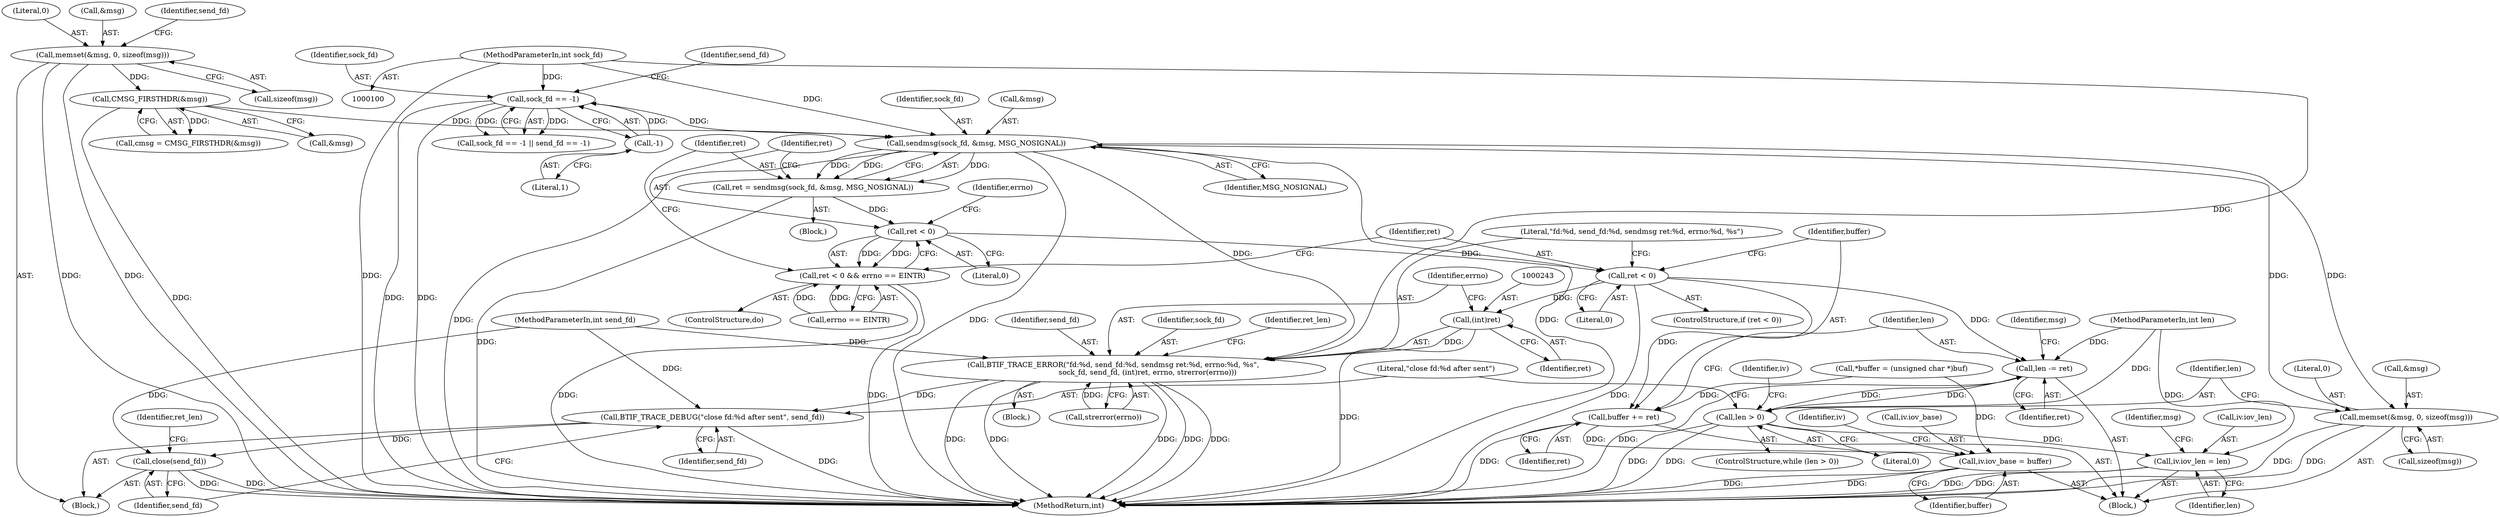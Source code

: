 digraph "0_Android_472271b153c5dc53c28beac55480a8d8434b2d5c_47@API" {
"1000221" [label="(Call,sendmsg(sock_fd, &msg, MSG_NOSIGNAL))"];
"1000129" [label="(Call,sock_fd == -1)"];
"1000101" [label="(MethodParameterIn,int sock_fd)"];
"1000131" [label="(Call,-1)"];
"1000259" [label="(Call,memset(&msg, 0, sizeof(msg)))"];
"1000221" [label="(Call,sendmsg(sock_fd, &msg, MSG_NOSIGNAL))"];
"1000153" [label="(Call,CMSG_FIRSTHDR(&msg))"];
"1000114" [label="(Call,memset(&msg, 0, sizeof(msg)))"];
"1000219" [label="(Call,ret = sendmsg(sock_fd, &msg, MSG_NOSIGNAL))"];
"1000227" [label="(Call,ret < 0)"];
"1000226" [label="(Call,ret < 0 && errno == EINTR)"];
"1000234" [label="(Call,ret < 0)"];
"1000242" [label="(Call,(int)ret)"];
"1000238" [label="(Call,BTIF_TRACE_ERROR(\"fd:%d, send_fd:%d, sendmsg ret:%d, errno:%d, %s\",\n                              sock_fd, send_fd, (int)ret, errno, strerror(errno)))"];
"1000265" [label="(Call,BTIF_TRACE_DEBUG(\"close fd:%d after sent\", send_fd))"];
"1000268" [label="(Call,close(send_fd))"];
"1000253" [label="(Call,buffer += ret)"];
"1000196" [label="(Call,iv.iov_base = buffer)"];
"1000256" [label="(Call,len -= ret)"];
"1000185" [label="(Call,len > 0)"];
"1000201" [label="(Call,iv.iov_len = len)"];
"1000241" [label="(Identifier,send_fd)"];
"1000114" [label="(Call,memset(&msg, 0, sizeof(msg)))"];
"1000271" [label="(Identifier,ret_len)"];
"1000134" [label="(Identifier,send_fd)"];
"1000186" [label="(Identifier,len)"];
"1000221" [label="(Call,sendmsg(sock_fd, &msg, MSG_NOSIGNAL))"];
"1000263" [label="(Call,sizeof(msg))"];
"1000266" [label="(Literal,\"close fd:%d after sent\")"];
"1000184" [label="(ControlStructure,while (len > 0))"];
"1000201" [label="(Call,iv.iov_len = len)"];
"1000151" [label="(Call,cmsg = CMSG_FIRSTHDR(&msg))"];
"1000217" [label="(ControlStructure,do)"];
"1000268" [label="(Call,close(send_fd))"];
"1000227" [label="(Call,ret < 0)"];
"1000228" [label="(Identifier,ret)"];
"1000226" [label="(Call,ret < 0 && errno == EINTR)"];
"1000239" [label="(Literal,\"fd:%d, send_fd:%d, sendmsg ret:%d, errno:%d, %s\")"];
"1000260" [label="(Call,&msg)"];
"1000219" [label="(Call,ret = sendmsg(sock_fd, &msg, MSG_NOSIGNAL))"];
"1000117" [label="(Literal,0)"];
"1000104" [label="(MethodParameterIn,int send_fd)"];
"1000245" [label="(Identifier,errno)"];
"1000229" [label="(Literal,0)"];
"1000262" [label="(Literal,0)"];
"1000272" [label="(MethodReturn,int)"];
"1000230" [label="(Call,errno == EINTR)"];
"1000246" [label="(Call,strerror(errno))"];
"1000240" [label="(Identifier,sock_fd)"];
"1000132" [label="(Literal,1)"];
"1000233" [label="(ControlStructure,if (ret < 0))"];
"1000101" [label="(MethodParameterIn,int sock_fd)"];
"1000196" [label="(Call,iv.iov_base = buffer)"];
"1000115" [label="(Call,&msg)"];
"1000188" [label="(Block,)"];
"1000234" [label="(Call,ret < 0)"];
"1000225" [label="(Identifier,MSG_NOSIGNAL)"];
"1000261" [label="(Identifier,msg)"];
"1000235" [label="(Identifier,ret)"];
"1000124" [label="(Identifier,send_fd)"];
"1000187" [label="(Literal,0)"];
"1000131" [label="(Call,-1)"];
"1000220" [label="(Identifier,ret)"];
"1000200" [label="(Identifier,buffer)"];
"1000231" [label="(Identifier,errno)"];
"1000103" [label="(MethodParameterIn,int len)"];
"1000237" [label="(Block,)"];
"1000185" [label="(Call,len > 0)"];
"1000203" [label="(Identifier,iv)"];
"1000259" [label="(Call,memset(&msg, 0, sizeof(msg)))"];
"1000208" [label="(Identifier,msg)"];
"1000238" [label="(Call,BTIF_TRACE_ERROR(\"fd:%d, send_fd:%d, sendmsg ret:%d, errno:%d, %s\",\n                              sock_fd, send_fd, (int)ret, errno, strerror(errno)))"];
"1000118" [label="(Call,sizeof(msg))"];
"1000244" [label="(Identifier,ret)"];
"1000192" [label="(Identifier,iv)"];
"1000256" [label="(Call,len -= ret)"];
"1000236" [label="(Literal,0)"];
"1000253" [label="(Call,buffer += ret)"];
"1000205" [label="(Identifier,len)"];
"1000197" [label="(Call,iv.iov_base)"];
"1000222" [label="(Identifier,sock_fd)"];
"1000242" [label="(Call,(int)ret)"];
"1000202" [label="(Call,iv.iov_len)"];
"1000153" [label="(Call,CMSG_FIRSTHDR(&msg))"];
"1000255" [label="(Identifier,ret)"];
"1000218" [label="(Block,)"];
"1000129" [label="(Call,sock_fd == -1)"];
"1000223" [label="(Call,&msg)"];
"1000249" [label="(Identifier,ret_len)"];
"1000257" [label="(Identifier,len)"];
"1000267" [label="(Identifier,send_fd)"];
"1000269" [label="(Identifier,send_fd)"];
"1000105" [label="(Block,)"];
"1000254" [label="(Identifier,buffer)"];
"1000265" [label="(Call,BTIF_TRACE_DEBUG(\"close fd:%d after sent\", send_fd))"];
"1000109" [label="(Call,*buffer = (unsigned char *)buf)"];
"1000154" [label="(Call,&msg)"];
"1000130" [label="(Identifier,sock_fd)"];
"1000128" [label="(Call,sock_fd == -1 || send_fd == -1)"];
"1000258" [label="(Identifier,ret)"];
"1000221" -> "1000219"  [label="AST: "];
"1000221" -> "1000225"  [label="CFG: "];
"1000222" -> "1000221"  [label="AST: "];
"1000223" -> "1000221"  [label="AST: "];
"1000225" -> "1000221"  [label="AST: "];
"1000219" -> "1000221"  [label="CFG: "];
"1000221" -> "1000272"  [label="DDG: "];
"1000221" -> "1000272"  [label="DDG: "];
"1000221" -> "1000272"  [label="DDG: "];
"1000221" -> "1000219"  [label="DDG: "];
"1000221" -> "1000219"  [label="DDG: "];
"1000221" -> "1000219"  [label="DDG: "];
"1000129" -> "1000221"  [label="DDG: "];
"1000101" -> "1000221"  [label="DDG: "];
"1000259" -> "1000221"  [label="DDG: "];
"1000153" -> "1000221"  [label="DDG: "];
"1000221" -> "1000238"  [label="DDG: "];
"1000221" -> "1000259"  [label="DDG: "];
"1000129" -> "1000128"  [label="AST: "];
"1000129" -> "1000131"  [label="CFG: "];
"1000130" -> "1000129"  [label="AST: "];
"1000131" -> "1000129"  [label="AST: "];
"1000134" -> "1000129"  [label="CFG: "];
"1000128" -> "1000129"  [label="CFG: "];
"1000129" -> "1000272"  [label="DDG: "];
"1000129" -> "1000272"  [label="DDG: "];
"1000129" -> "1000128"  [label="DDG: "];
"1000129" -> "1000128"  [label="DDG: "];
"1000101" -> "1000129"  [label="DDG: "];
"1000131" -> "1000129"  [label="DDG: "];
"1000101" -> "1000100"  [label="AST: "];
"1000101" -> "1000272"  [label="DDG: "];
"1000101" -> "1000238"  [label="DDG: "];
"1000131" -> "1000132"  [label="CFG: "];
"1000132" -> "1000131"  [label="AST: "];
"1000259" -> "1000188"  [label="AST: "];
"1000259" -> "1000263"  [label="CFG: "];
"1000260" -> "1000259"  [label="AST: "];
"1000262" -> "1000259"  [label="AST: "];
"1000263" -> "1000259"  [label="AST: "];
"1000186" -> "1000259"  [label="CFG: "];
"1000259" -> "1000272"  [label="DDG: "];
"1000259" -> "1000272"  [label="DDG: "];
"1000153" -> "1000151"  [label="AST: "];
"1000153" -> "1000154"  [label="CFG: "];
"1000154" -> "1000153"  [label="AST: "];
"1000151" -> "1000153"  [label="CFG: "];
"1000153" -> "1000272"  [label="DDG: "];
"1000153" -> "1000151"  [label="DDG: "];
"1000114" -> "1000153"  [label="DDG: "];
"1000114" -> "1000105"  [label="AST: "];
"1000114" -> "1000118"  [label="CFG: "];
"1000115" -> "1000114"  [label="AST: "];
"1000117" -> "1000114"  [label="AST: "];
"1000118" -> "1000114"  [label="AST: "];
"1000124" -> "1000114"  [label="CFG: "];
"1000114" -> "1000272"  [label="DDG: "];
"1000114" -> "1000272"  [label="DDG: "];
"1000219" -> "1000218"  [label="AST: "];
"1000220" -> "1000219"  [label="AST: "];
"1000228" -> "1000219"  [label="CFG: "];
"1000219" -> "1000272"  [label="DDG: "];
"1000219" -> "1000227"  [label="DDG: "];
"1000227" -> "1000226"  [label="AST: "];
"1000227" -> "1000229"  [label="CFG: "];
"1000228" -> "1000227"  [label="AST: "];
"1000229" -> "1000227"  [label="AST: "];
"1000231" -> "1000227"  [label="CFG: "];
"1000226" -> "1000227"  [label="CFG: "];
"1000227" -> "1000226"  [label="DDG: "];
"1000227" -> "1000226"  [label="DDG: "];
"1000227" -> "1000234"  [label="DDG: "];
"1000226" -> "1000217"  [label="AST: "];
"1000226" -> "1000230"  [label="CFG: "];
"1000230" -> "1000226"  [label="AST: "];
"1000220" -> "1000226"  [label="CFG: "];
"1000235" -> "1000226"  [label="CFG: "];
"1000226" -> "1000272"  [label="DDG: "];
"1000226" -> "1000272"  [label="DDG: "];
"1000230" -> "1000226"  [label="DDG: "];
"1000230" -> "1000226"  [label="DDG: "];
"1000234" -> "1000233"  [label="AST: "];
"1000234" -> "1000236"  [label="CFG: "];
"1000235" -> "1000234"  [label="AST: "];
"1000236" -> "1000234"  [label="AST: "];
"1000239" -> "1000234"  [label="CFG: "];
"1000254" -> "1000234"  [label="CFG: "];
"1000234" -> "1000272"  [label="DDG: "];
"1000234" -> "1000242"  [label="DDG: "];
"1000234" -> "1000253"  [label="DDG: "];
"1000234" -> "1000256"  [label="DDG: "];
"1000242" -> "1000238"  [label="AST: "];
"1000242" -> "1000244"  [label="CFG: "];
"1000243" -> "1000242"  [label="AST: "];
"1000244" -> "1000242"  [label="AST: "];
"1000245" -> "1000242"  [label="CFG: "];
"1000242" -> "1000272"  [label="DDG: "];
"1000242" -> "1000238"  [label="DDG: "];
"1000238" -> "1000237"  [label="AST: "];
"1000238" -> "1000246"  [label="CFG: "];
"1000239" -> "1000238"  [label="AST: "];
"1000240" -> "1000238"  [label="AST: "];
"1000241" -> "1000238"  [label="AST: "];
"1000245" -> "1000238"  [label="AST: "];
"1000246" -> "1000238"  [label="AST: "];
"1000249" -> "1000238"  [label="CFG: "];
"1000238" -> "1000272"  [label="DDG: "];
"1000238" -> "1000272"  [label="DDG: "];
"1000238" -> "1000272"  [label="DDG: "];
"1000238" -> "1000272"  [label="DDG: "];
"1000238" -> "1000272"  [label="DDG: "];
"1000104" -> "1000238"  [label="DDG: "];
"1000246" -> "1000238"  [label="DDG: "];
"1000238" -> "1000265"  [label="DDG: "];
"1000265" -> "1000105"  [label="AST: "];
"1000265" -> "1000267"  [label="CFG: "];
"1000266" -> "1000265"  [label="AST: "];
"1000267" -> "1000265"  [label="AST: "];
"1000269" -> "1000265"  [label="CFG: "];
"1000265" -> "1000272"  [label="DDG: "];
"1000104" -> "1000265"  [label="DDG: "];
"1000265" -> "1000268"  [label="DDG: "];
"1000268" -> "1000105"  [label="AST: "];
"1000268" -> "1000269"  [label="CFG: "];
"1000269" -> "1000268"  [label="AST: "];
"1000271" -> "1000268"  [label="CFG: "];
"1000268" -> "1000272"  [label="DDG: "];
"1000268" -> "1000272"  [label="DDG: "];
"1000104" -> "1000268"  [label="DDG: "];
"1000253" -> "1000188"  [label="AST: "];
"1000253" -> "1000255"  [label="CFG: "];
"1000254" -> "1000253"  [label="AST: "];
"1000255" -> "1000253"  [label="AST: "];
"1000257" -> "1000253"  [label="CFG: "];
"1000253" -> "1000272"  [label="DDG: "];
"1000253" -> "1000196"  [label="DDG: "];
"1000109" -> "1000253"  [label="DDG: "];
"1000196" -> "1000188"  [label="AST: "];
"1000196" -> "1000200"  [label="CFG: "];
"1000197" -> "1000196"  [label="AST: "];
"1000200" -> "1000196"  [label="AST: "];
"1000203" -> "1000196"  [label="CFG: "];
"1000196" -> "1000272"  [label="DDG: "];
"1000196" -> "1000272"  [label="DDG: "];
"1000109" -> "1000196"  [label="DDG: "];
"1000256" -> "1000188"  [label="AST: "];
"1000256" -> "1000258"  [label="CFG: "];
"1000257" -> "1000256"  [label="AST: "];
"1000258" -> "1000256"  [label="AST: "];
"1000261" -> "1000256"  [label="CFG: "];
"1000256" -> "1000272"  [label="DDG: "];
"1000256" -> "1000185"  [label="DDG: "];
"1000103" -> "1000256"  [label="DDG: "];
"1000185" -> "1000256"  [label="DDG: "];
"1000185" -> "1000184"  [label="AST: "];
"1000185" -> "1000187"  [label="CFG: "];
"1000186" -> "1000185"  [label="AST: "];
"1000187" -> "1000185"  [label="AST: "];
"1000192" -> "1000185"  [label="CFG: "];
"1000266" -> "1000185"  [label="CFG: "];
"1000185" -> "1000272"  [label="DDG: "];
"1000185" -> "1000272"  [label="DDG: "];
"1000103" -> "1000185"  [label="DDG: "];
"1000185" -> "1000201"  [label="DDG: "];
"1000201" -> "1000188"  [label="AST: "];
"1000201" -> "1000205"  [label="CFG: "];
"1000202" -> "1000201"  [label="AST: "];
"1000205" -> "1000201"  [label="AST: "];
"1000208" -> "1000201"  [label="CFG: "];
"1000201" -> "1000272"  [label="DDG: "];
"1000201" -> "1000272"  [label="DDG: "];
"1000103" -> "1000201"  [label="DDG: "];
}

